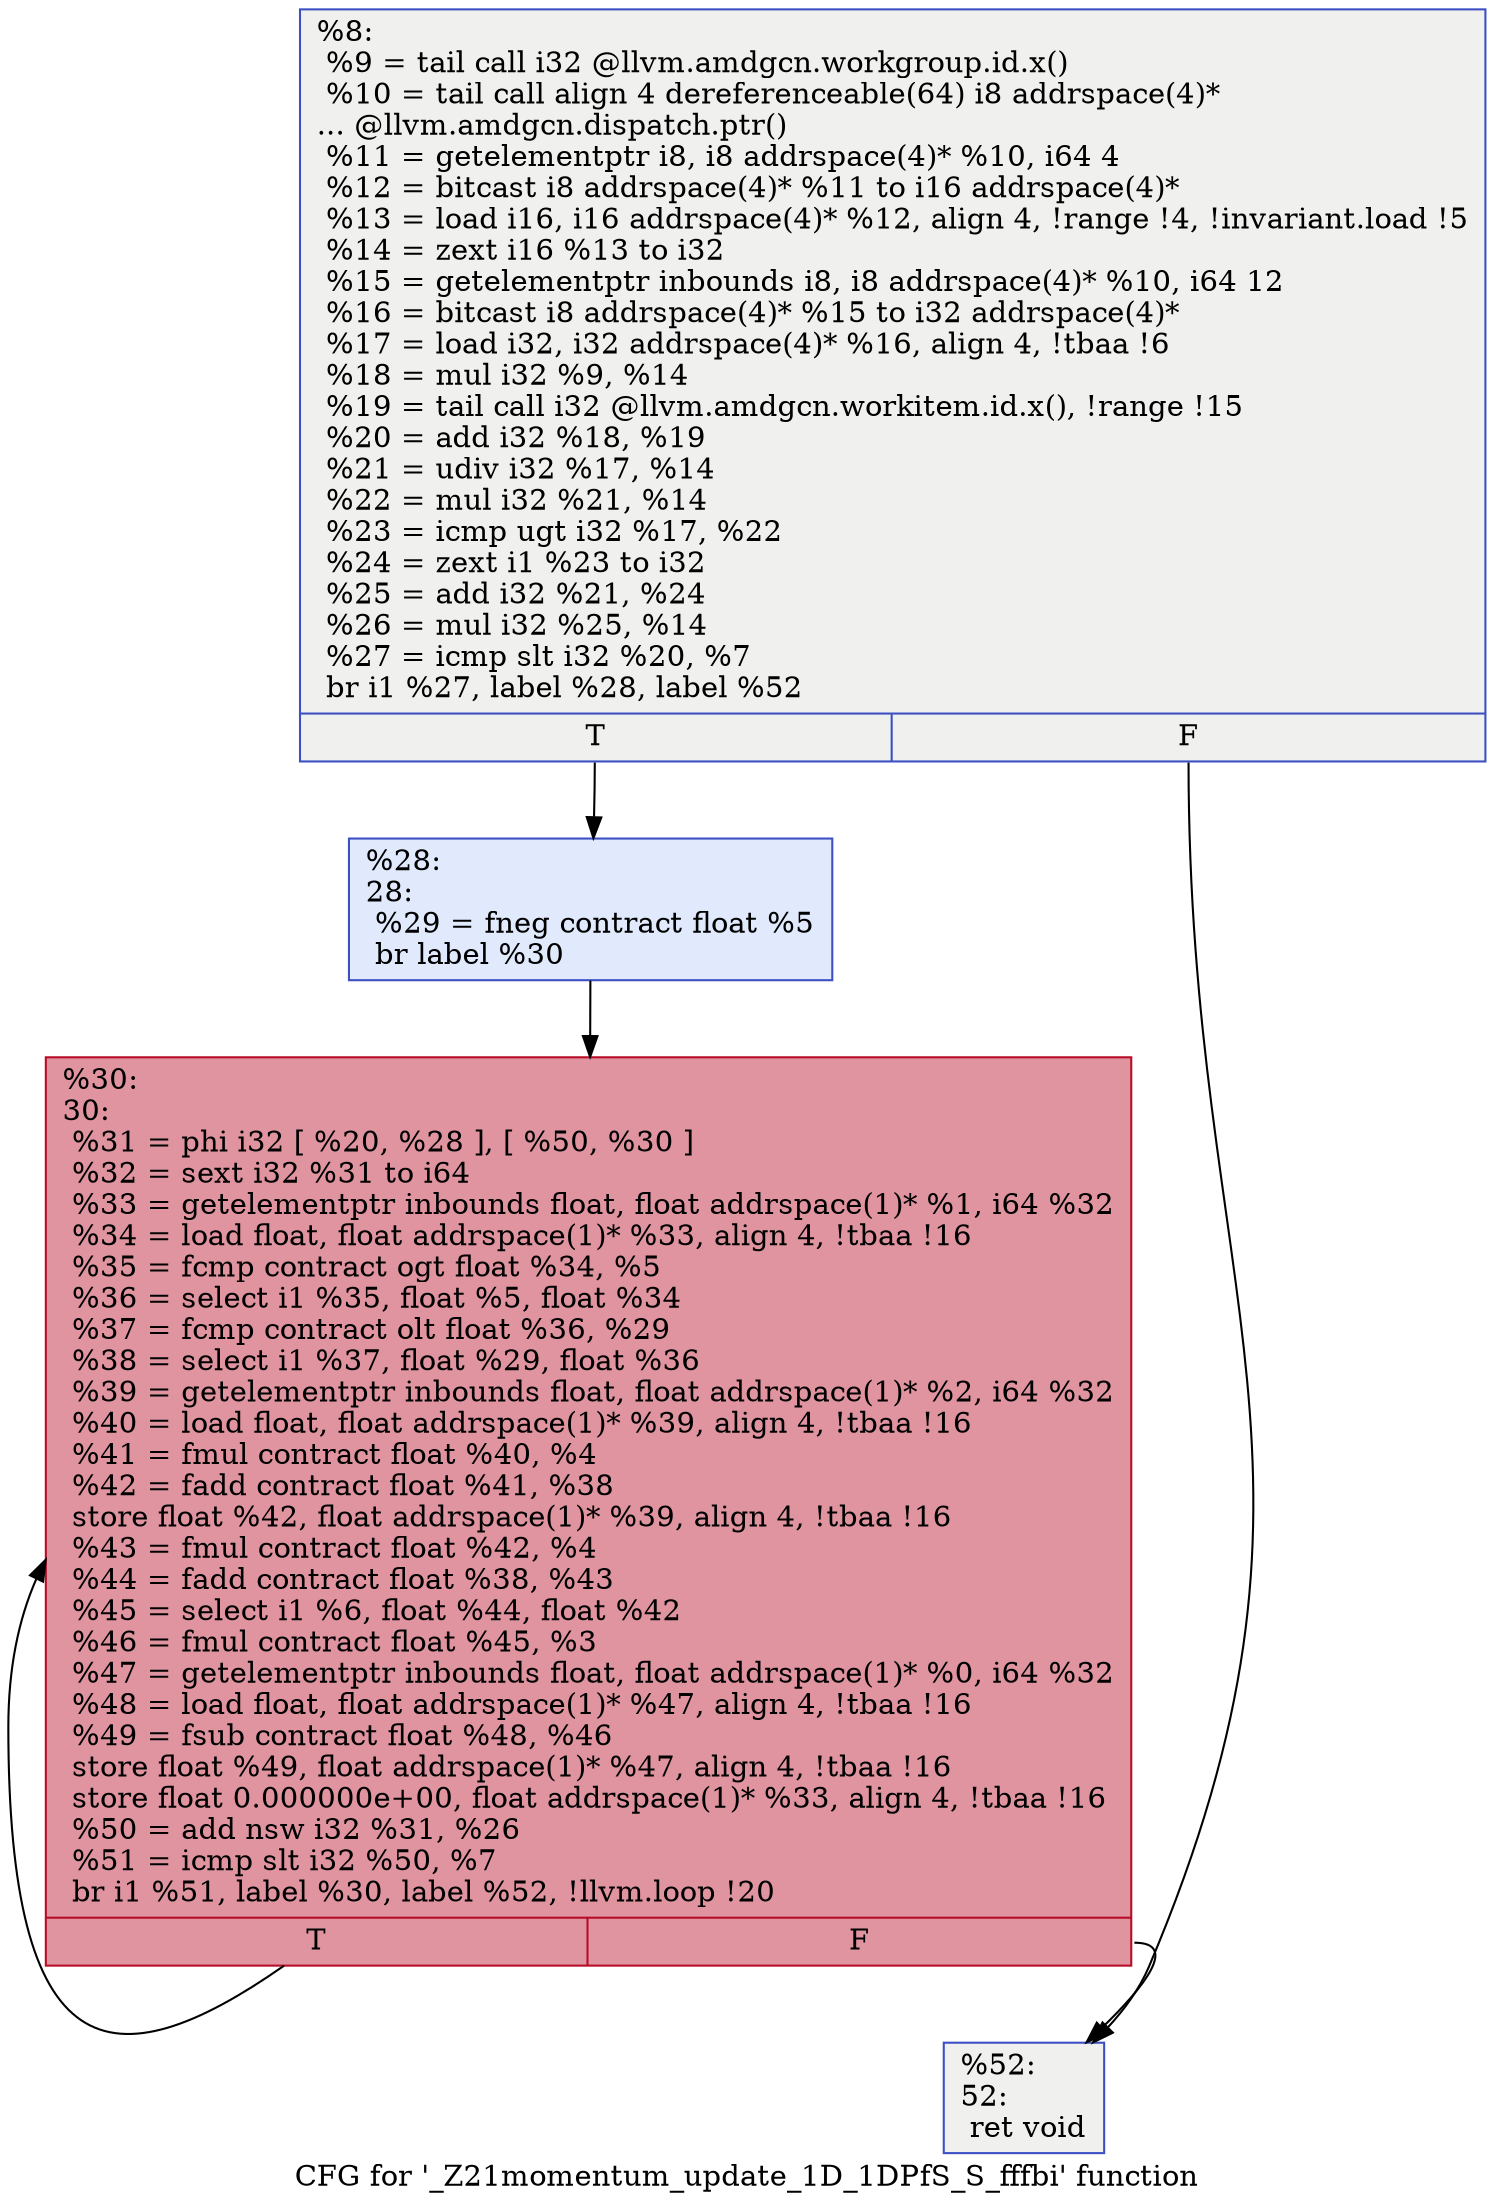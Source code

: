 digraph "CFG for '_Z21momentum_update_1D_1DPfS_S_fffbi' function" {
	label="CFG for '_Z21momentum_update_1D_1DPfS_S_fffbi' function";

	Node0x5785820 [shape=record,color="#3d50c3ff", style=filled, fillcolor="#dedcdb70",label="{%8:\l  %9 = tail call i32 @llvm.amdgcn.workgroup.id.x()\l  %10 = tail call align 4 dereferenceable(64) i8 addrspace(4)*\l... @llvm.amdgcn.dispatch.ptr()\l  %11 = getelementptr i8, i8 addrspace(4)* %10, i64 4\l  %12 = bitcast i8 addrspace(4)* %11 to i16 addrspace(4)*\l  %13 = load i16, i16 addrspace(4)* %12, align 4, !range !4, !invariant.load !5\l  %14 = zext i16 %13 to i32\l  %15 = getelementptr inbounds i8, i8 addrspace(4)* %10, i64 12\l  %16 = bitcast i8 addrspace(4)* %15 to i32 addrspace(4)*\l  %17 = load i32, i32 addrspace(4)* %16, align 4, !tbaa !6\l  %18 = mul i32 %9, %14\l  %19 = tail call i32 @llvm.amdgcn.workitem.id.x(), !range !15\l  %20 = add i32 %18, %19\l  %21 = udiv i32 %17, %14\l  %22 = mul i32 %21, %14\l  %23 = icmp ugt i32 %17, %22\l  %24 = zext i1 %23 to i32\l  %25 = add i32 %21, %24\l  %26 = mul i32 %25, %14\l  %27 = icmp slt i32 %20, %7\l  br i1 %27, label %28, label %52\l|{<s0>T|<s1>F}}"];
	Node0x5785820:s0 -> Node0x5787db0;
	Node0x5785820:s1 -> Node0x5787e40;
	Node0x5787db0 [shape=record,color="#3d50c3ff", style=filled, fillcolor="#b9d0f970",label="{%28:\l28:                                               \l  %29 = fneg contract float %5\l  br label %30\l}"];
	Node0x5787db0 -> Node0x5787ff0;
	Node0x5787ff0 [shape=record,color="#b70d28ff", style=filled, fillcolor="#b70d2870",label="{%30:\l30:                                               \l  %31 = phi i32 [ %20, %28 ], [ %50, %30 ]\l  %32 = sext i32 %31 to i64\l  %33 = getelementptr inbounds float, float addrspace(1)* %1, i64 %32\l  %34 = load float, float addrspace(1)* %33, align 4, !tbaa !16\l  %35 = fcmp contract ogt float %34, %5\l  %36 = select i1 %35, float %5, float %34\l  %37 = fcmp contract olt float %36, %29\l  %38 = select i1 %37, float %29, float %36\l  %39 = getelementptr inbounds float, float addrspace(1)* %2, i64 %32\l  %40 = load float, float addrspace(1)* %39, align 4, !tbaa !16\l  %41 = fmul contract float %40, %4\l  %42 = fadd contract float %41, %38\l  store float %42, float addrspace(1)* %39, align 4, !tbaa !16\l  %43 = fmul contract float %42, %4\l  %44 = fadd contract float %38, %43\l  %45 = select i1 %6, float %44, float %42\l  %46 = fmul contract float %45, %3\l  %47 = getelementptr inbounds float, float addrspace(1)* %0, i64 %32\l  %48 = load float, float addrspace(1)* %47, align 4, !tbaa !16\l  %49 = fsub contract float %48, %46\l  store float %49, float addrspace(1)* %47, align 4, !tbaa !16\l  store float 0.000000e+00, float addrspace(1)* %33, align 4, !tbaa !16\l  %50 = add nsw i32 %31, %26\l  %51 = icmp slt i32 %50, %7\l  br i1 %51, label %30, label %52, !llvm.loop !20\l|{<s0>T|<s1>F}}"];
	Node0x5787ff0:s0 -> Node0x5787ff0;
	Node0x5787ff0:s1 -> Node0x5787e40;
	Node0x5787e40 [shape=record,color="#3d50c3ff", style=filled, fillcolor="#dedcdb70",label="{%52:\l52:                                               \l  ret void\l}"];
}
